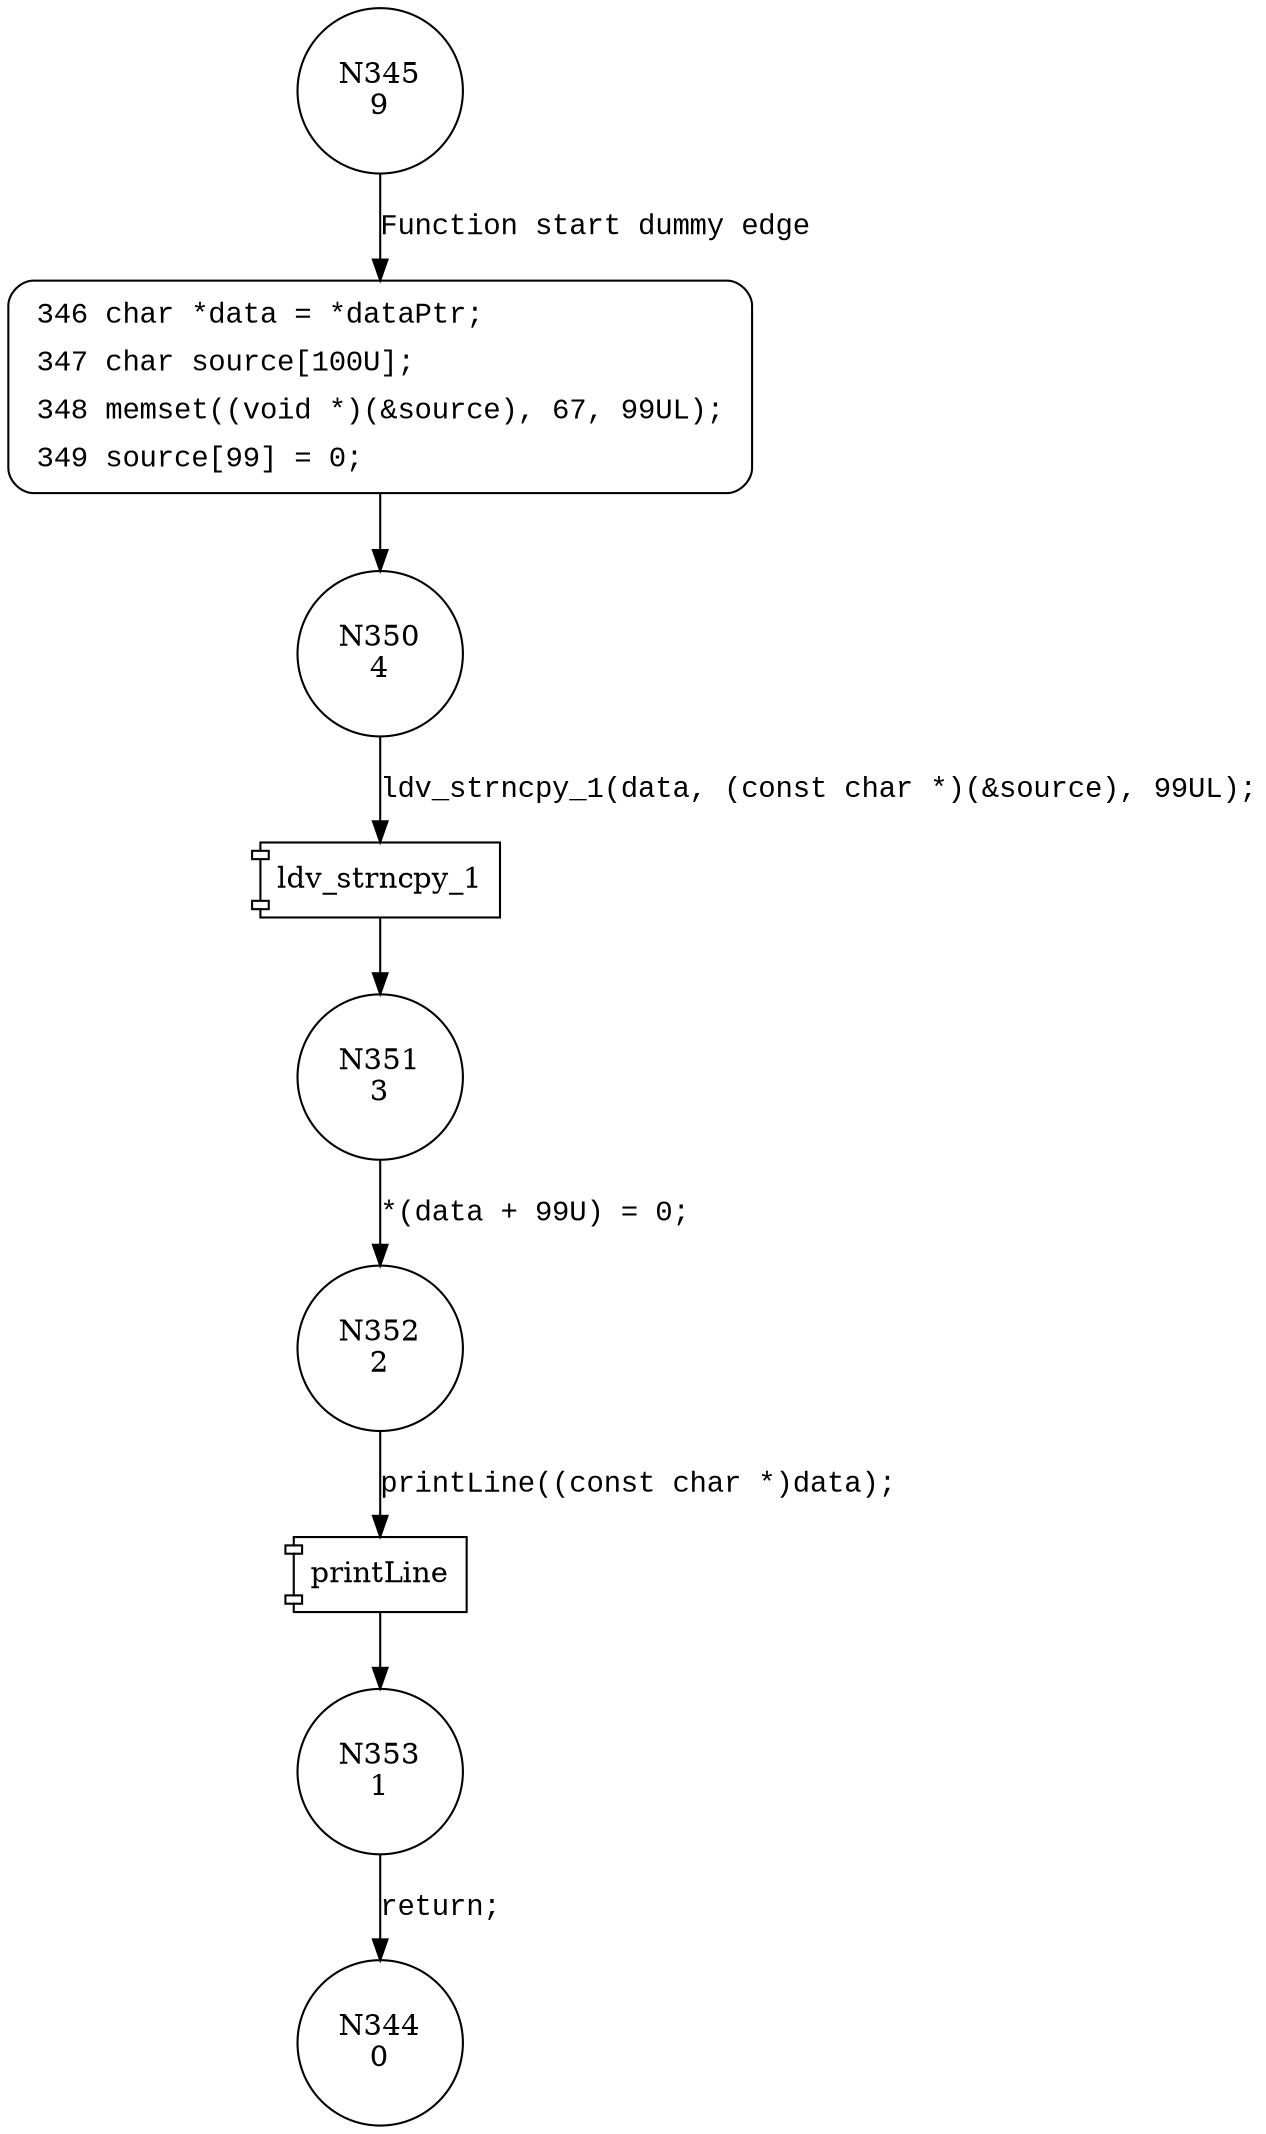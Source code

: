 digraph CWE124_Buffer_Underwrite__char_alloca_ncpy_63b_goodG2BSink {
345 [shape="circle" label="N345\n9"]
346 [shape="circle" label="N346\n8"]
350 [shape="circle" label="N350\n4"]
351 [shape="circle" label="N351\n3"]
352 [shape="circle" label="N352\n2"]
353 [shape="circle" label="N353\n1"]
344 [shape="circle" label="N344\n0"]
346 [style="filled,bold" penwidth="1" fillcolor="white" fontname="Courier New" shape="Mrecord" label=<<table border="0" cellborder="0" cellpadding="3" bgcolor="white"><tr><td align="right">346</td><td align="left">char *data = *dataPtr;</td></tr><tr><td align="right">347</td><td align="left">char source[100U];</td></tr><tr><td align="right">348</td><td align="left">memset((void *)(&amp;source), 67, 99UL);</td></tr><tr><td align="right">349</td><td align="left">source[99] = 0;</td></tr></table>>]
346 -> 350[label=""]
345 -> 346 [label="Function start dummy edge" fontname="Courier New"]
100020 [shape="component" label="ldv_strncpy_1"]
350 -> 100020 [label="ldv_strncpy_1(data, (const char *)(&source), 99UL);" fontname="Courier New"]
100020 -> 351 [label="" fontname="Courier New"]
100021 [shape="component" label="printLine"]
352 -> 100021 [label="printLine((const char *)data);" fontname="Courier New"]
100021 -> 353 [label="" fontname="Courier New"]
351 -> 352 [label="*(data + 99U) = 0;" fontname="Courier New"]
353 -> 344 [label="return;" fontname="Courier New"]
}